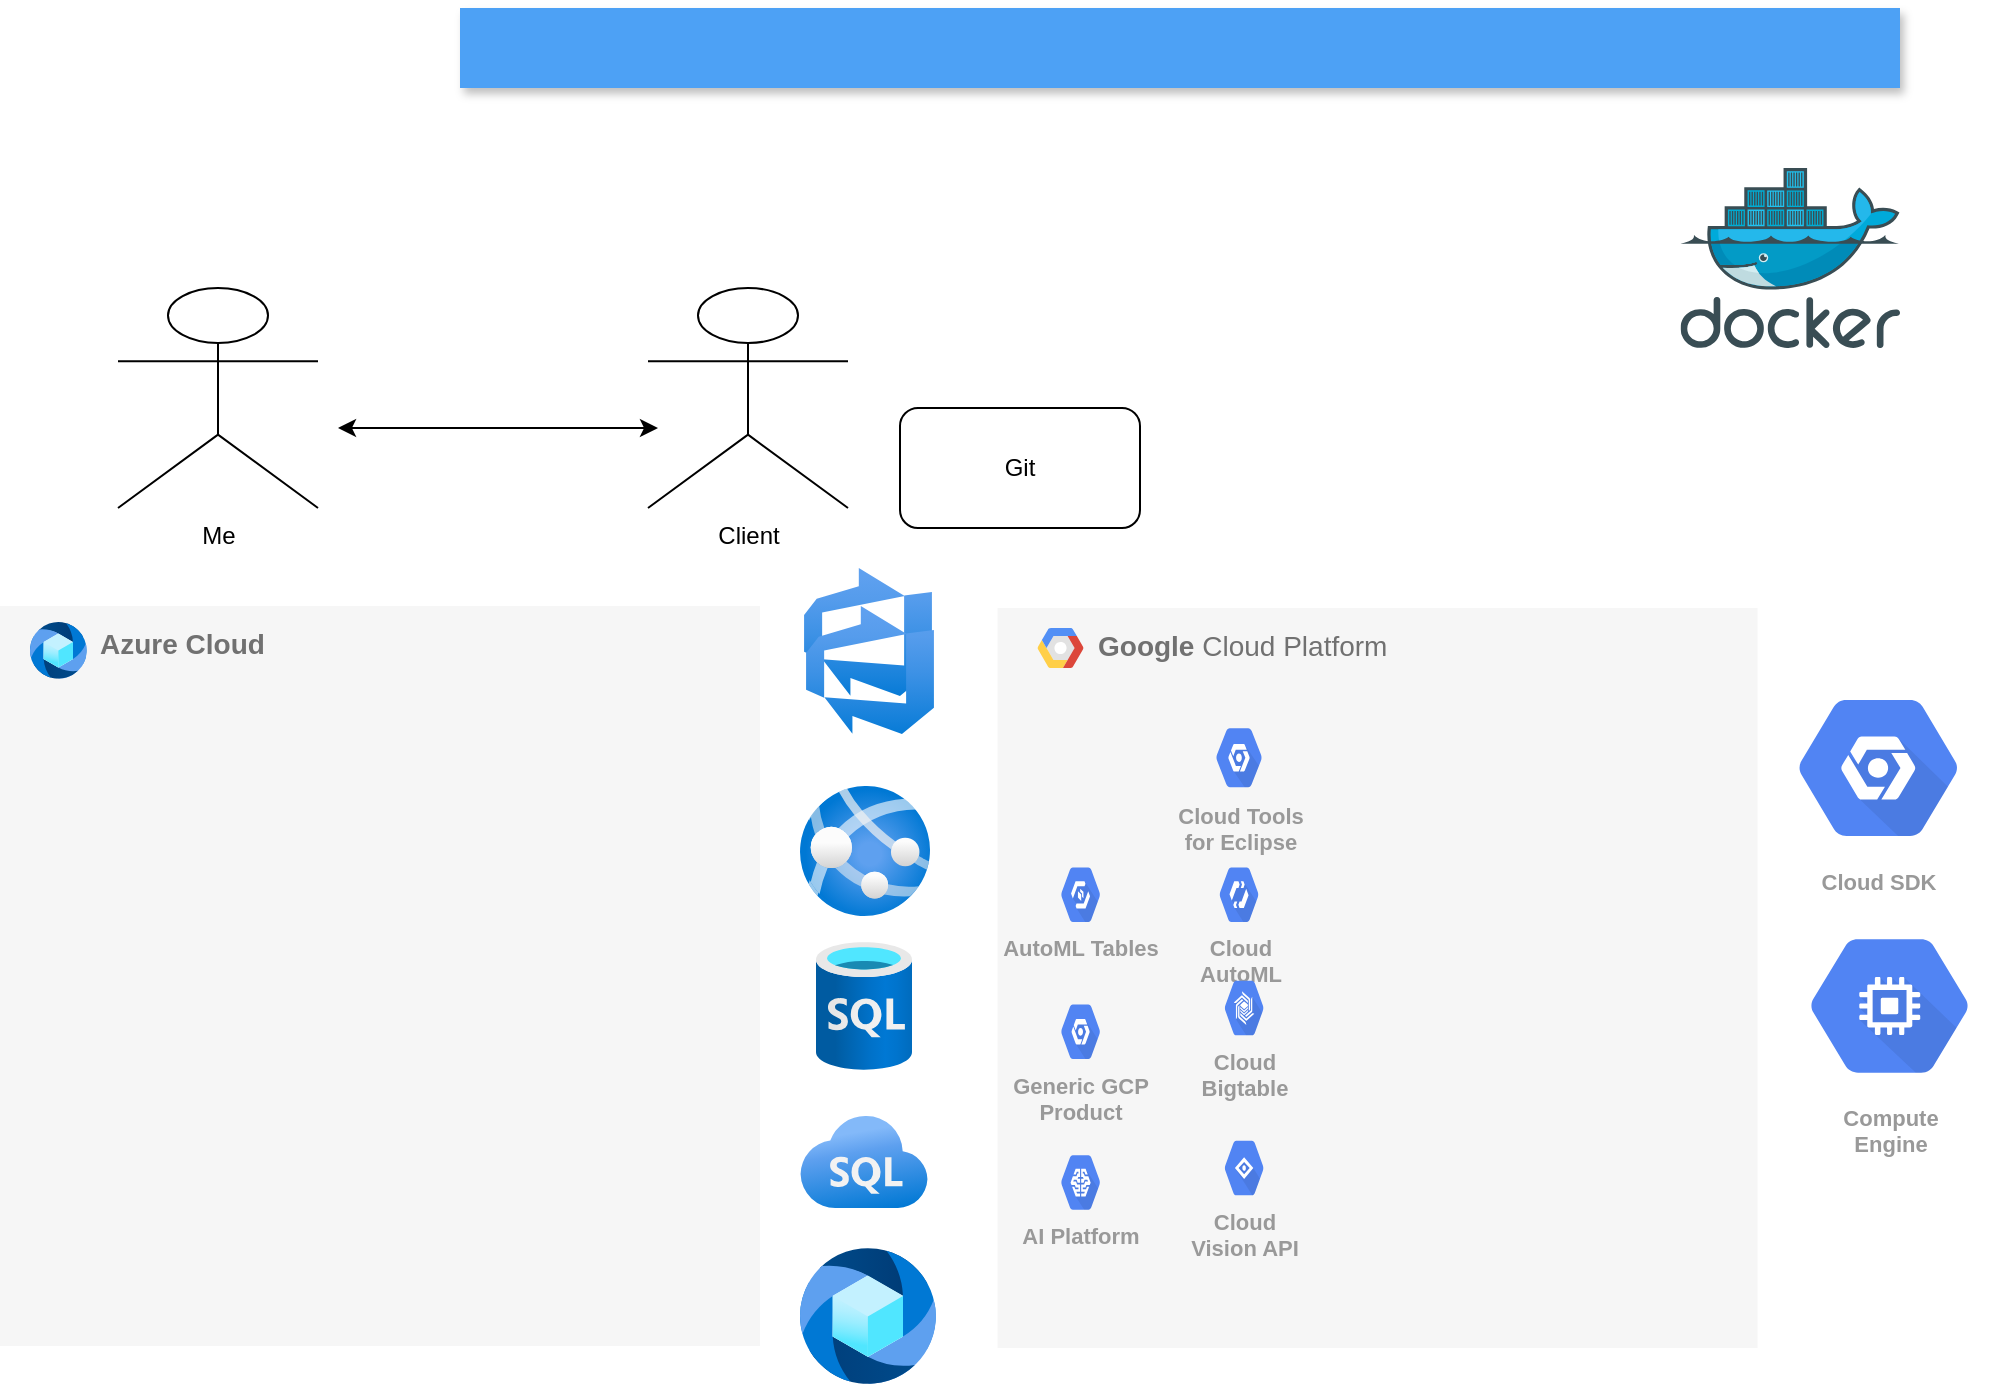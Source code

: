 <mxfile version="15.2.9" type="github">
  <diagram id="f106602c-feb2-e66a-4537-3a34d633f6aa" name="Page-1">
    <mxGraphModel dx="1662" dy="705" grid="1" gridSize="10" guides="1" tooltips="1" connect="1" arrows="1" fold="1" page="1" pageScale="1" pageWidth="1169" pageHeight="827" background="none" math="0" shadow="0">
      <root>
        <mxCell id="0" />
        <mxCell id="1" parent="0" />
        <mxCell id="14" value="&lt;b&gt;Google &lt;/b&gt;Cloud Platform" style="fillColor=#F6F6F6;strokeColor=none;shadow=0;gradientColor=none;fontSize=14;align=left;spacing=10;fontColor=#717171;9E9E9E;verticalAlign=top;spacingTop=-4;fontStyle=0;spacingLeft=40;html=1;" parent="1" vertex="1">
          <mxGeometry x="548.76" y="340" width="380" height="370" as="geometry" />
        </mxCell>
        <mxCell id="15" value="" style="shape=mxgraph.gcp2.google_cloud_platform;fillColor=#F6F6F6;strokeColor=none;shadow=0;gradientColor=none;" parent="14" vertex="1">
          <mxGeometry width="23" height="20" relative="1" as="geometry">
            <mxPoint x="20" y="10" as="offset" />
          </mxGeometry>
        </mxCell>
        <mxCell id="W9F80Ph5MEACYcCJeCzE-696" value="AutoML Tables" style="sketch=0;html=1;fillColor=#5184F3;strokeColor=none;verticalAlign=top;labelPosition=center;verticalLabelPosition=bottom;align=center;spacingTop=-6;fontSize=11;fontStyle=1;fontColor=#999999;shape=mxgraph.gcp2.hexIcon;prIcon=automl_tables" parent="14" vertex="1">
          <mxGeometry x="26.824" y="123.333" width="29.506" height="40.083" as="geometry" />
        </mxCell>
        <mxCell id="W9F80Ph5MEACYcCJeCzE-697" value="Generic GCP&#xa;Product" style="sketch=0;html=1;fillColor=#5184F3;strokeColor=none;verticalAlign=top;labelPosition=center;verticalLabelPosition=bottom;align=center;spacingTop=-6;fontSize=11;fontStyle=1;fontColor=#999999;shape=mxgraph.gcp2.hexIcon;prIcon=placeholder" parent="14" vertex="1">
          <mxGeometry x="26.824" y="191.852" width="29.506" height="40.083" as="geometry" />
        </mxCell>
        <mxCell id="W9F80Ph5MEACYcCJeCzE-698" value="AI Platform" style="sketch=0;html=1;fillColor=#5184F3;strokeColor=none;verticalAlign=top;labelPosition=center;verticalLabelPosition=bottom;align=center;spacingTop=-6;fontSize=11;fontStyle=1;fontColor=#999999;shape=mxgraph.gcp2.hexIcon;prIcon=cloud_machine_learning" parent="14" vertex="1">
          <mxGeometry x="26.824" y="267.222" width="29.506" height="40.083" as="geometry" />
        </mxCell>
        <mxCell id="W9F80Ph5MEACYcCJeCzE-699" value="Cloud&#xa;Vision API" style="sketch=0;html=1;fillColor=#5184F3;strokeColor=none;verticalAlign=top;labelPosition=center;verticalLabelPosition=bottom;align=center;spacingTop=-6;fontSize=11;fontStyle=1;fontColor=#999999;shape=mxgraph.gcp2.hexIcon;prIcon=cloud_vision_api" parent="14" vertex="1">
          <mxGeometry x="108.574" y="260.002" width="29.506" height="40.083" as="geometry" />
        </mxCell>
        <mxCell id="W9F80Ph5MEACYcCJeCzE-700" value="Cloud&#xa;AutoML" style="sketch=0;html=1;fillColor=#5184F3;strokeColor=none;verticalAlign=top;labelPosition=center;verticalLabelPosition=bottom;align=center;spacingTop=-6;fontSize=11;fontStyle=1;fontColor=#999999;shape=mxgraph.gcp2.hexIcon;prIcon=cloud_automl" parent="14" vertex="1">
          <mxGeometry x="106.029" y="123.333" width="29.506" height="40.083" as="geometry" />
        </mxCell>
        <mxCell id="W9F80Ph5MEACYcCJeCzE-704" value="Cloud&#xa;Bigtable" style="sketch=0;html=1;fillColor=#5184F3;strokeColor=none;verticalAlign=top;labelPosition=center;verticalLabelPosition=bottom;align=center;spacingTop=-6;fontSize=11;fontStyle=1;fontColor=#999999;shape=mxgraph.gcp2.hexIcon;prIcon=cloud_bigtable" parent="14" vertex="1">
          <mxGeometry x="108.574" y="180.002" width="29.506" height="40.083" as="geometry" />
        </mxCell>
        <mxCell id="W9F80Ph5MEACYcCJeCzE-712" value="Cloud Tools&#xa;for Eclipse" style="sketch=0;html=1;fillColor=#5184F3;strokeColor=none;verticalAlign=top;labelPosition=center;verticalLabelPosition=bottom;align=center;spacingTop=-6;fontSize=11;fontStyle=1;fontColor=#999999;shape=mxgraph.gcp2.hexIcon;prIcon=placeholder" parent="14" vertex="1">
          <mxGeometry x="103.475" y="53.11" width="34.607" height="43.5" as="geometry" />
        </mxCell>
        <mxCell id="2" value="" style="fillColor=#4DA1F5;strokeColor=none;shadow=1;gradientColor=none;fontSize=14;align=left;spacingLeft=50;fontColor=#ffffff;html=1;" parent="1" vertex="1">
          <mxGeometry x="280" y="40" width="720" height="40" as="geometry" />
        </mxCell>
        <mxCell id="W9F80Ph5MEACYcCJeCzE-693" value="" style="sketch=0;aspect=fixed;html=1;points=[];align=center;image;fontSize=12;image=img/lib/mscae/Docker.svg;" parent="1" vertex="1">
          <mxGeometry x="890.24" y="120" width="109.76" height="90" as="geometry" />
        </mxCell>
        <mxCell id="W9F80Ph5MEACYcCJeCzE-701" value="Compute&#xa;Engine" style="sketch=0;html=1;fillColor=#5184F3;strokeColor=none;verticalAlign=top;labelPosition=center;verticalLabelPosition=bottom;align=center;spacingTop=-6;fontSize=11;fontStyle=1;fontColor=#999999;shape=mxgraph.gcp2.hexIcon;prIcon=compute_engine" parent="1" vertex="1">
          <mxGeometry x="934.88" y="490" width="120" height="98" as="geometry" />
        </mxCell>
        <mxCell id="W9F80Ph5MEACYcCJeCzE-705" value="Cloud SDK" style="sketch=0;html=1;fillColor=#5184F3;strokeColor=none;verticalAlign=top;labelPosition=center;verticalLabelPosition=bottom;align=center;spacingTop=-6;fontSize=11;fontStyle=1;fontColor=#999999;shape=mxgraph.gcp2.hexIcon;prIcon=placeholder" parent="1" vertex="1">
          <mxGeometry x="928.76" y="370" width="121" height="100" as="geometry" />
        </mxCell>
        <mxCell id="W9F80Ph5MEACYcCJeCzE-706" value="Me" style="shape=umlActor;verticalLabelPosition=bottom;verticalAlign=top;html=1;outlineConnect=0;" parent="1" vertex="1">
          <mxGeometry x="109" y="180" width="100" height="110" as="geometry" />
        </mxCell>
        <mxCell id="W9F80Ph5MEACYcCJeCzE-707" value="Git" style="rounded=1;whiteSpace=wrap;html=1;" parent="1" vertex="1">
          <mxGeometry x="500" y="240" width="120" height="60" as="geometry" />
        </mxCell>
        <mxCell id="W9F80Ph5MEACYcCJeCzE-708" value="" style="aspect=fixed;html=1;points=[];align=center;image;fontSize=12;image=img/lib/azure2/compute/App_Services.svg;" parent="1" vertex="1">
          <mxGeometry x="450" y="430" width="64" height="64" as="geometry" />
        </mxCell>
        <mxCell id="W9F80Ph5MEACYcCJeCzE-710" value="" style="aspect=fixed;html=1;points=[];align=center;image;fontSize=12;image=img/lib/azure2/databases/Azure_SQL.svg;" parent="1" vertex="1">
          <mxGeometry x="450" y="594" width="64" height="46" as="geometry" />
        </mxCell>
        <mxCell id="W9F80Ph5MEACYcCJeCzE-711" value="" style="aspect=fixed;html=1;points=[];align=center;image;fontSize=12;image=img/lib/azure2/web/Azure_Media_Service.svg;" parent="1" vertex="1">
          <mxGeometry x="450" y="660" width="68" height="68" as="geometry" />
        </mxCell>
        <mxCell id="W9F80Ph5MEACYcCJeCzE-716" value="Client" style="shape=umlActor;verticalLabelPosition=bottom;verticalAlign=top;html=1;outlineConnect=0;" parent="1" vertex="1">
          <mxGeometry x="374" y="180" width="100" height="110" as="geometry" />
        </mxCell>
        <mxCell id="W9F80Ph5MEACYcCJeCzE-719" value="" style="endArrow=classic;startArrow=classic;html=1;" parent="1" edge="1">
          <mxGeometry width="50" height="50" relative="1" as="geometry">
            <mxPoint x="219" y="250" as="sourcePoint" />
            <mxPoint x="379" y="250" as="targetPoint" />
            <Array as="points">
              <mxPoint x="239" y="250" />
            </Array>
          </mxGeometry>
        </mxCell>
        <mxCell id="W9F80Ph5MEACYcCJeCzE-720" value="" style="aspect=fixed;html=1;points=[];align=center;image;fontSize=12;image=img/lib/azure2/devops/Azure_DevOps.svg;" parent="1" vertex="1">
          <mxGeometry x="452" y="320" width="64" height="64" as="geometry" />
        </mxCell>
        <mxCell id="rdSZgKfeFoEqGlZAM-YM-18" value="&lt;b&gt;Azure Cloud&lt;/b&gt;" style="fillColor=#F6F6F6;strokeColor=none;shadow=0;gradientColor=none;fontSize=14;align=left;spacing=10;fontColor=#717171;9E9E9E;verticalAlign=top;spacingTop=-4;fontStyle=0;spacingLeft=40;html=1;" vertex="1" parent="1">
          <mxGeometry x="50" y="339" width="380" height="370" as="geometry" />
        </mxCell>
        <mxCell id="rdSZgKfeFoEqGlZAM-YM-37" value="" style="aspect=fixed;html=1;points=[];align=center;image;fontSize=12;image=img/lib/azure2/web/Azure_Media_Service.svg;" vertex="1" parent="rdSZgKfeFoEqGlZAM-YM-18">
          <mxGeometry x="15" y="8" width="28.39" height="28.39" as="geometry" />
        </mxCell>
        <mxCell id="rdSZgKfeFoEqGlZAM-YM-33" value="" style="aspect=fixed;html=1;points=[];align=center;image;fontSize=12;image=img/lib/azure2/databases/SQL_Database.svg;" vertex="1" parent="1">
          <mxGeometry x="458" y="507" width="48" height="64" as="geometry" />
        </mxCell>
        <mxCell id="rdSZgKfeFoEqGlZAM-YM-34" value="" style="aspect=fixed;html=1;points=[];align=center;image;fontSize=12;image=img/lib/azure2/devops/Azure_DevOps.svg;" vertex="1" parent="1">
          <mxGeometry x="453" y="339" width="64" height="64" as="geometry" />
        </mxCell>
        <mxCell id="rdSZgKfeFoEqGlZAM-YM-35" value="" style="aspect=fixed;html=1;points=[];align=center;image;fontSize=12;image=img/lib/azure2/compute/App_Services.svg;" vertex="1" parent="1">
          <mxGeometry x="451" y="429" width="64" height="64" as="geometry" />
        </mxCell>
      </root>
    </mxGraphModel>
  </diagram>
</mxfile>
